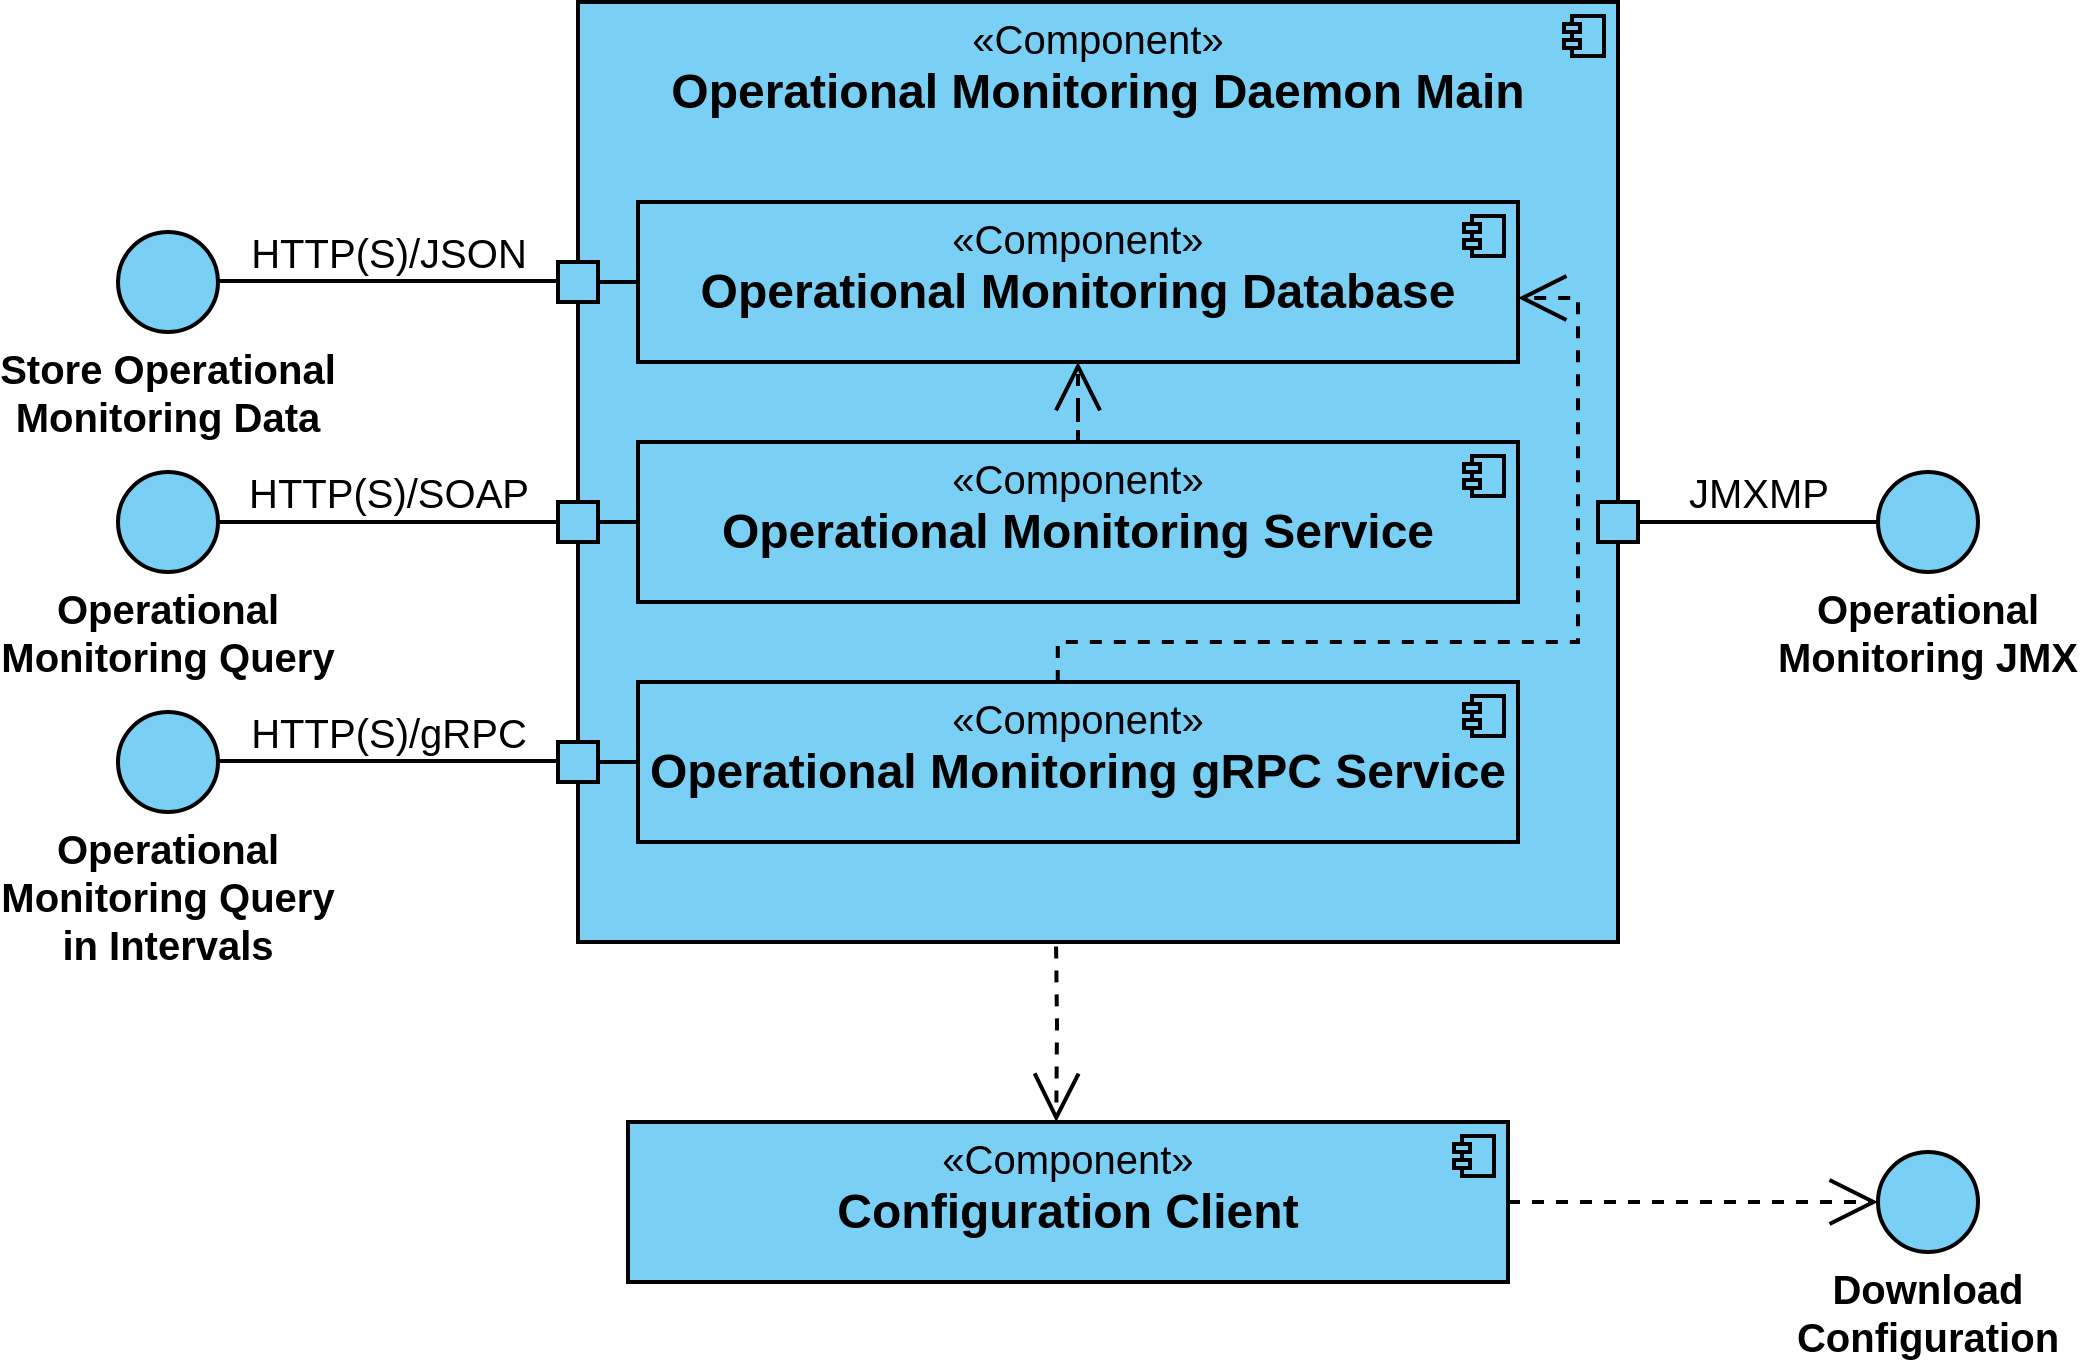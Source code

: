 <mxfile version="22.1.22" type="embed">
  <diagram id="h95HTE5eFEm3PWBJs__G" name="Page-1">
    <mxGraphModel dx="753" dy="523" grid="1" gridSize="10" guides="1" tooltips="1" connect="1" arrows="1" fold="1" page="1" pageScale="1" pageWidth="1100" pageHeight="1700" math="0" shadow="0">
      <root>
        <mxCell id="0" />
        <mxCell id="1" parent="0" />
        <mxCell id="5" value="&lt;font style=&quot;font-size: 20px;&quot;&gt;«Component»&lt;br&gt;&lt;/font&gt;&lt;font style=&quot;font-size: 24px;&quot;&gt;&lt;b&gt;Operational Monitoring Daemon Main&lt;/b&gt;&lt;/font&gt;" style="html=1;dropTarget=0;whiteSpace=wrap;align=center;labelPosition=center;verticalLabelPosition=middle;verticalAlign=top;fillColor=#7ACFF5;strokeWidth=2;" vertex="1" parent="1">
          <mxGeometry x="310" y="70" width="520" height="470" as="geometry" />
        </mxCell>
        <mxCell id="6" value="" style="shape=module;jettyWidth=8;jettyHeight=4;fillColor=none;strokeWidth=2;" vertex="1" parent="5">
          <mxGeometry x="1" width="20" height="20" relative="1" as="geometry">
            <mxPoint x="-27" y="7" as="offset" />
          </mxGeometry>
        </mxCell>
        <mxCell id="9" value="&lt;font style=&quot;font-size: 20px;&quot;&gt;«Component»&lt;br&gt;&lt;/font&gt;&lt;font style=&quot;font-size: 24px;&quot;&gt;&lt;b&gt;Operational Monitoring Database&lt;/b&gt;&lt;/font&gt;" style="html=1;dropTarget=0;whiteSpace=wrap;align=center;labelPosition=center;verticalLabelPosition=middle;verticalAlign=top;fillColor=#7ACFF5;strokeWidth=2;" vertex="1" parent="1">
          <mxGeometry x="340" y="170" width="440" height="80" as="geometry" />
        </mxCell>
        <mxCell id="10" value="" style="shape=module;jettyWidth=8;jettyHeight=4;fillColor=none;strokeWidth=2;" vertex="1" parent="9">
          <mxGeometry x="1" width="20" height="20" relative="1" as="geometry">
            <mxPoint x="-27" y="7" as="offset" />
          </mxGeometry>
        </mxCell>
        <mxCell id="12" value="&lt;font style=&quot;font-size: 20px;&quot;&gt;«Component»&lt;br&gt;&lt;/font&gt;&lt;font style=&quot;font-size: 24px;&quot;&gt;&lt;b&gt;Operational Monitoring Service&lt;/b&gt;&lt;br&gt;&lt;/font&gt;" style="html=1;dropTarget=0;whiteSpace=wrap;align=center;labelPosition=center;verticalLabelPosition=middle;verticalAlign=top;fillColor=#7ACFF5;strokeWidth=2;" vertex="1" parent="1">
          <mxGeometry x="340" y="290" width="440" height="80" as="geometry" />
        </mxCell>
        <mxCell id="13" value="" style="shape=module;jettyWidth=8;jettyHeight=4;fillColor=none;strokeWidth=2;" vertex="1" parent="12">
          <mxGeometry x="1" width="20" height="20" relative="1" as="geometry">
            <mxPoint x="-27" y="7" as="offset" />
          </mxGeometry>
        </mxCell>
        <mxCell id="19" value="&lt;font style=&quot;font-size: 20px;&quot;&gt;«Component»&lt;br&gt;&lt;/font&gt;&lt;font style=&quot;font-size: 24px;&quot;&gt;&lt;b&gt;Operational Monitoring gRPC Service&lt;/b&gt;&lt;br&gt;&lt;/font&gt;" style="html=1;dropTarget=0;whiteSpace=wrap;align=center;labelPosition=center;verticalLabelPosition=middle;verticalAlign=top;fillColor=#7ACFF5;strokeWidth=2;" vertex="1" parent="1">
          <mxGeometry x="340" y="410" width="440" height="80" as="geometry" />
        </mxCell>
        <mxCell id="20" value="" style="shape=module;jettyWidth=8;jettyHeight=4;fillColor=none;strokeWidth=2;" vertex="1" parent="19">
          <mxGeometry x="1" width="20" height="20" relative="1" as="geometry">
            <mxPoint x="-27" y="7" as="offset" />
          </mxGeometry>
        </mxCell>
        <mxCell id="24" value="" style="edgeStyle=orthogonalEdgeStyle;rounded=0;orthogonalLoop=1;jettySize=auto;html=1;dashed=1;strokeWidth=2;curved=0;jumpSize=6;endArrow=open;endFill=0;startSize=6;sourcePerimeterSpacing=0;startArrow=none;startFill=0;endSize=20;jumpStyle=none;" edge="1" parent="1" source="21" target="23">
          <mxGeometry relative="1" as="geometry" />
        </mxCell>
        <mxCell id="21" value="&lt;font style=&quot;font-size: 20px;&quot;&gt;«Component»&lt;br&gt;&lt;/font&gt;&lt;font style=&quot;font-size: 24px;&quot;&gt;&lt;b&gt;Configuration Client&lt;/b&gt;&lt;br&gt;&lt;/font&gt;" style="html=1;dropTarget=0;whiteSpace=wrap;align=center;labelPosition=center;verticalLabelPosition=middle;verticalAlign=top;fillColor=#7ACFF5;strokeWidth=2;" vertex="1" parent="1">
          <mxGeometry x="335" y="630" width="440" height="80" as="geometry" />
        </mxCell>
        <mxCell id="22" value="" style="shape=module;jettyWidth=8;jettyHeight=4;fillColor=none;strokeWidth=2;" vertex="1" parent="21">
          <mxGeometry x="1" width="20" height="20" relative="1" as="geometry">
            <mxPoint x="-27" y="7" as="offset" />
          </mxGeometry>
        </mxCell>
        <mxCell id="23" value="&lt;font style=&quot;font-size: 20px;&quot;&gt;&lt;b&gt;Download Configuration&lt;/b&gt;&lt;/font&gt;" style="ellipse;whiteSpace=wrap;html=1;verticalAlign=top;fillColor=#7ACFF5;strokeWidth=2;labelPosition=center;verticalLabelPosition=bottom;align=center;" vertex="1" parent="1">
          <mxGeometry x="960" y="645" width="50" height="50" as="geometry" />
        </mxCell>
        <mxCell id="27" value="&lt;font style=&quot;font-size: 20px;&quot;&gt;&lt;b&gt;Operational Monitoring JMX&lt;/b&gt;&lt;/font&gt;" style="ellipse;whiteSpace=wrap;html=1;verticalAlign=top;fillColor=#7ACFF5;strokeWidth=2;labelPosition=center;verticalLabelPosition=bottom;align=center;" vertex="1" parent="1">
          <mxGeometry x="960" y="305" width="50" height="50" as="geometry" />
        </mxCell>
        <mxCell id="35" value="JMXMP" style="edgeStyle=orthogonalEdgeStyle;rounded=0;orthogonalLoop=1;jettySize=auto;exitX=0;exitY=0.5;exitDx=0;exitDy=0;endArrow=none;endFill=0;strokeWidth=2;endSize=20;strokeColor=#000000;fillColor=#7ACFF5;labelPosition=center;verticalLabelPosition=top;align=center;verticalAlign=bottom;labelBackgroundColor=default;html=1;fontSize=20;fontStyle=0" edge="1" parent="1" source="27" target="37">
          <mxGeometry relative="1" as="geometry">
            <mxPoint x="790" y="330" as="targetPoint" />
          </mxGeometry>
        </mxCell>
        <mxCell id="37" value="" style="rounded=0;whiteSpace=wrap;html=1;fontFamily=Helvetica;fontSize=11;fontColor=default;strokeWidth=2;fillColor=#7ACFF5;" vertex="1" parent="1">
          <mxGeometry x="820" y="320" width="20" height="20" as="geometry" />
        </mxCell>
        <mxCell id="40" value="&lt;font style=&quot;font-size: 20px;&quot;&gt;&lt;b&gt;Operational Monitoring Query&lt;/b&gt;&lt;/font&gt;" style="ellipse;whiteSpace=wrap;html=1;verticalAlign=top;fillColor=#7ACFF5;strokeWidth=2;labelPosition=center;verticalLabelPosition=bottom;align=center;" vertex="1" parent="1">
          <mxGeometry x="80" y="305" width="50" height="50" as="geometry" />
        </mxCell>
        <mxCell id="41" value="" style="rounded=0;whiteSpace=wrap;html=1;fontFamily=Helvetica;fontSize=11;fontColor=default;strokeWidth=2;fillColor=#7ACFF5;" vertex="1" parent="1">
          <mxGeometry x="300" y="320" width="20" height="20" as="geometry" />
        </mxCell>
        <mxCell id="48" value="" style="edgeStyle=orthogonalEdgeStyle;shape=connector;rounded=0;orthogonalLoop=1;jettySize=auto;html=1;labelBackgroundColor=default;strokeColor=default;strokeWidth=2;align=center;verticalAlign=middle;fontFamily=Helvetica;fontSize=11;fontColor=default;endArrow=none;endFill=0;endSize=20;fillColor=#2F9CFF;" edge="1" parent="1" source="42" target="9">
          <mxGeometry relative="1" as="geometry" />
        </mxCell>
        <mxCell id="42" value="" style="rounded=0;whiteSpace=wrap;html=1;fontFamily=Helvetica;fontSize=11;fontColor=default;strokeWidth=2;fillColor=#7ACFF5;" vertex="1" parent="1">
          <mxGeometry x="300" y="200" width="20" height="20" as="geometry" />
        </mxCell>
        <mxCell id="43" value="HTTP(S)/SOAP" style="edgeStyle=orthogonalEdgeStyle;rounded=0;orthogonalLoop=1;jettySize=auto;exitX=0;exitY=0.5;exitDx=0;exitDy=0;endArrow=none;endFill=0;strokeWidth=2;endSize=20;strokeColor=#000000;fillColor=#7ACFF5;labelPosition=center;verticalLabelPosition=top;align=center;verticalAlign=bottom;labelBackgroundColor=default;html=1;fontSize=20;fontStyle=0;entryX=1;entryY=0.5;entryDx=0;entryDy=0;" edge="1" parent="1" source="41" target="40">
          <mxGeometry relative="1" as="geometry">
            <mxPoint x="320" y="240" as="sourcePoint" />
            <mxPoint x="170" y="240" as="targetPoint" />
          </mxGeometry>
        </mxCell>
        <mxCell id="45" value="&lt;font style=&quot;font-size: 20px;&quot;&gt;&lt;b&gt;Store Operational Monitoring Data&lt;/b&gt;&lt;/font&gt;" style="ellipse;html=1;verticalAlign=top;fillColor=#7ACFF5;strokeWidth=2;labelPosition=center;verticalLabelPosition=bottom;align=center;spacing=2;spacingLeft=0;whiteSpace=wrap;" vertex="1" parent="1">
          <mxGeometry x="80" y="185" width="50" height="50" as="geometry" />
        </mxCell>
        <mxCell id="47" value="HTTP(S)/JSON" style="edgeStyle=orthogonalEdgeStyle;rounded=0;orthogonalLoop=1;jettySize=auto;exitX=0;exitY=0.5;exitDx=0;exitDy=0;endArrow=none;endFill=0;strokeWidth=2;endSize=20;strokeColor=#000000;fillColor=#7ACFF5;labelPosition=center;verticalLabelPosition=top;align=center;verticalAlign=bottom;labelBackgroundColor=default;html=1;fontSize=20;fontStyle=0;entryX=1;entryY=0.5;entryDx=0;entryDy=0;" edge="1" parent="1">
          <mxGeometry relative="1" as="geometry">
            <mxPoint x="300" y="209.5" as="sourcePoint" />
            <mxPoint x="130" y="209.5" as="targetPoint" />
          </mxGeometry>
        </mxCell>
        <mxCell id="49" value="" style="edgeStyle=orthogonalEdgeStyle;shape=connector;rounded=0;orthogonalLoop=1;jettySize=auto;html=1;labelBackgroundColor=default;strokeColor=default;strokeWidth=2;align=center;verticalAlign=middle;fontFamily=Helvetica;fontSize=11;fontColor=default;endArrow=none;endFill=0;endSize=20;fillColor=#2F9CFF;entryX=0;entryY=0.5;entryDx=0;entryDy=0;" edge="1" parent="1" target="12">
          <mxGeometry relative="1" as="geometry">
            <mxPoint x="320" y="330" as="sourcePoint" />
            <mxPoint x="350" y="220" as="targetPoint" />
          </mxGeometry>
        </mxCell>
        <mxCell id="50" value="" style="edgeStyle=orthogonalEdgeStyle;rounded=0;orthogonalLoop=1;jettySize=auto;html=1;dashed=1;strokeWidth=2;curved=0;jumpSize=6;endArrow=open;endFill=0;startSize=6;sourcePerimeterSpacing=0;startArrow=none;startFill=0;endSize=20;jumpStyle=none;exitX=0.537;exitY=1.005;exitDx=0;exitDy=0;exitPerimeter=0;entryX=0.578;entryY=0;entryDx=0;entryDy=0;entryPerimeter=0;" edge="1" parent="1">
          <mxGeometry relative="1" as="geometry">
            <mxPoint x="549.04" y="542.2" as="sourcePoint" />
            <mxPoint x="549.12" y="630" as="targetPoint" />
          </mxGeometry>
        </mxCell>
        <mxCell id="51" value="" style="edgeStyle=orthogonalEdgeStyle;rounded=0;orthogonalLoop=1;jettySize=auto;html=1;dashed=1;strokeWidth=2;curved=0;jumpSize=6;endArrow=open;endFill=0;startSize=6;sourcePerimeterSpacing=0;startArrow=none;startFill=0;endSize=20;jumpStyle=none;exitX=0.5;exitY=0;exitDx=0;exitDy=0;" edge="1" parent="1" source="12" target="9">
          <mxGeometry relative="1" as="geometry">
            <mxPoint x="870" y="452.2" as="sourcePoint" />
            <mxPoint x="870.08" y="540" as="targetPoint" />
          </mxGeometry>
        </mxCell>
        <mxCell id="52" value="" style="edgeStyle=orthogonalEdgeStyle;rounded=0;orthogonalLoop=1;jettySize=auto;html=1;dashed=1;strokeWidth=2;curved=0;jumpSize=6;endArrow=open;endFill=0;startSize=6;sourcePerimeterSpacing=0;startArrow=none;startFill=0;endSize=20;jumpStyle=none;exitX=0.477;exitY=0;exitDx=0;exitDy=0;exitPerimeter=0;entryX=1;entryY=0.6;entryDx=0;entryDy=0;entryPerimeter=0;" edge="1" parent="1" source="19" target="9">
          <mxGeometry relative="1" as="geometry">
            <mxPoint x="570" y="300" as="sourcePoint" />
            <mxPoint x="570" y="260" as="targetPoint" />
            <Array as="points">
              <mxPoint x="550" y="390" />
              <mxPoint x="810" y="390" />
              <mxPoint x="810" y="218" />
            </Array>
          </mxGeometry>
        </mxCell>
        <mxCell id="dpeswj8WJBLcyK7eDblV-52" value="" style="rounded=0;whiteSpace=wrap;html=1;fontFamily=Helvetica;fontSize=11;fontColor=default;strokeWidth=2;fillColor=#7ACFF5;" vertex="1" parent="1">
          <mxGeometry x="300" y="440" width="20" height="20" as="geometry" />
        </mxCell>
        <mxCell id="dpeswj8WJBLcyK7eDblV-53" value="" style="edgeStyle=orthogonalEdgeStyle;shape=connector;rounded=0;orthogonalLoop=1;jettySize=auto;html=1;labelBackgroundColor=default;strokeColor=default;strokeWidth=2;align=center;verticalAlign=middle;fontFamily=Helvetica;fontSize=11;fontColor=default;endArrow=none;endFill=0;endSize=20;fillColor=#2F9CFF;entryX=0;entryY=0.5;entryDx=0;entryDy=0;" edge="1" parent="1" source="dpeswj8WJBLcyK7eDblV-52" target="19">
          <mxGeometry relative="1" as="geometry">
            <mxPoint x="330" y="340" as="sourcePoint" />
            <mxPoint x="350" y="340" as="targetPoint" />
          </mxGeometry>
        </mxCell>
        <mxCell id="dpeswj8WJBLcyK7eDblV-54" value="&lt;font style=&quot;font-size: 20px;&quot;&gt;&lt;b&gt;Operational Monitoring Query in Intervals&lt;/b&gt;&lt;/font&gt;" style="ellipse;whiteSpace=wrap;html=1;verticalAlign=top;fillColor=#7ACFF5;strokeWidth=2;labelPosition=center;verticalLabelPosition=bottom;align=center;" vertex="1" parent="1">
          <mxGeometry x="80" y="425" width="50" height="50" as="geometry" />
        </mxCell>
        <mxCell id="dpeswj8WJBLcyK7eDblV-55" value="HTTP(S)/gRPC" style="edgeStyle=orthogonalEdgeStyle;rounded=0;orthogonalLoop=1;jettySize=auto;exitX=0;exitY=0.5;exitDx=0;exitDy=0;endArrow=none;endFill=0;strokeWidth=2;endSize=20;strokeColor=#000000;fillColor=#7ACFF5;labelPosition=center;verticalLabelPosition=top;align=center;verticalAlign=bottom;labelBackgroundColor=default;html=1;fontSize=20;fontStyle=0;entryX=1;entryY=0.5;entryDx=0;entryDy=0;" edge="1" parent="1">
          <mxGeometry relative="1" as="geometry">
            <mxPoint x="300" y="449.5" as="sourcePoint" />
            <mxPoint x="130" y="449.5" as="targetPoint" />
          </mxGeometry>
        </mxCell>
      </root>
    </mxGraphModel>
  </diagram>
</mxfile>
